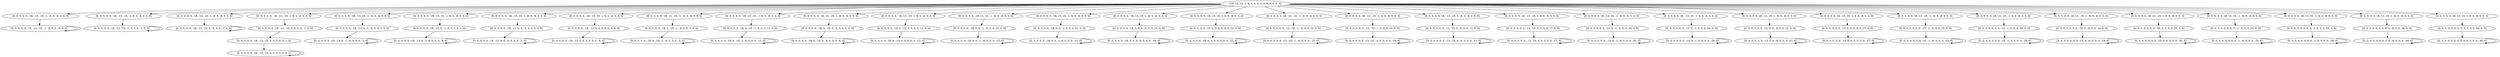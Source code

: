 digraph tree {
    "[18, 13, 10, 1, 6, 0, 0, 0, 0, 0, 8, 0, 0, 0, 0]";
    "[0, 0, 0, 0, 0, -18, -13, -10, -1, -6, 0, -8, 0, 0, 0]";
    "[0, 0, 0, 0, 0, -18, -13, -10, -1, -6, 0, 0, -8, 0, 0]";
    "[0, 0, 0, 0, 0, -18, -13, -10, -1, -6, 0, 0, -8, 0, 0]";
    "[0, 0, 0, 0, 0, -18, -13, -10, -1, 6, 0, -8, 0, 0, 0]";
    "[0, 0, 0, 0, 0, -18, -13, -10, -1, 0, 0, 0, -2, 0, 0]";
    "[0, 0, 0, 0, 0, -18, -13, -10, -1, 0, 0, 0, -2, 0, 0]";
    "[0, 0, 0, 0, 0, -18, -13, -10, 1, -6, 0, -8, 0, 0, 0]";
    "[0, 0, 0, 0, 0, -18, -13, -10, 0, -6, 0, 0, -7, 0, 0]";
    "[0, 0, 0, 0, 0, -18, -13, -10, 0, -6, 0, 0, -7, 0, 0]";
    "[0, 0, 0, 0, 0, -18, -13, -10, 1, 6, 0, -8, 0, 0, 0]";
    "[0, 0, 0, 0, 0, -18, -13, -10, 0, 0, 0, 0, -1, 0, 0]";
    "[0, 0, 0, 0, 0, -18, -13, -10, 0, 0, 0, 0, 0, 1, 0]";
    "[0, 0, 0, 0, 0, -18, -13, -10, 0, 0, 0, 0, 0, 0, 1]";
    "[0, 0, 0, 0, 0, -18, -13, -10, 0, 0, 0, 0, 0, 0, 1]";
    "[0, 0, 0, 0, 0, -18, -13, 10, -1, -6, 0, -8, 0, 0, 0]";
    "[0, 0, 0, 0, 0, -18, -13, 0, -1, -6, 0, 0, 2, 0, 0]";
    "[0, 0, 0, 0, 0, -18, -13, 0, -1, -6, 0, 0, 0, -2, 0]";
    "[0, 0, 0, 0, 0, -18, -13, 0, -1, -6, 0, 0, 0, -2, 0]";
    "[0, 0, 0, 0, 0, -18, -13, 10, -1, 6, 0, -8, 0, 0, 0]";
    "[0, 0, 0, 0, 0, -18, -13, 0, -1, 0, 0, 0, 8, 0, 0]";
    "[0, 0, 0, 0, 0, -18, -13, 0, -1, 0, 0, 0, 0, -8, 0]";
    "[0, 0, 0, 0, 0, -18, -13, 0, -1, 0, 0, 0, 0, -8, 0]";
    "[0, 0, 0, 0, 0, -18, -13, 10, 1, -6, 0, -8, 0, 0, 0]";
    "[0, 0, 0, 0, 0, -18, -13, 0, 0, -6, 0, 0, 3, 0, 0]";
    "[0, 0, 0, 0, 0, -18, -13, 0, 0, -6, 0, 0, 0, -3, 0]";
    "[0, 0, 0, 0, 0, -18, -13, 0, 0, -6, 0, 0, 0, -3, 0]";
    "[0, 0, 0, 0, 0, -18, -13, 10, 1, 6, 0, -8, 0, 0, 0]";
    "[0, 0, 0, 0, 0, -18, -13, 0, 0, 0, 0, 0, 9, 0, 0]";
    "[0, 0, 0, 0, 0, -18, -13, 0, 0, 0, 0, 0, 0, -9, 0]";
    "[0, 0, 0, 0, 0, -18, -13, 0, 0, 0, 0, 0, 0, -9, 0]";
    "[0, 0, 0, 0, 0, -18, 13, -10, -1, -6, 0, -8, 0, 0, 0]";
    "[0, 0, 0, 0, 0, -18, 0, -10, -1, -6, 0, 0, 5, 0, 0]";
    "[0, 0, 0, 0, 0, -18, 0, -10, -1, -6, 0, 0, 0, -5, 0]";
    "[0, 0, 0, 0, 0, -18, 0, -10, -1, -6, 0, 0, 0, -5, 0]";
    "[0, 0, 0, 0, 0, -18, 13, -10, -1, 6, 0, -8, 0, 0, 0]";
    "[0, 0, 0, 0, 0, -18, 0, -10, -1, 0, 0, 0, 11, 0, 0]";
    "[0, 0, 0, 0, 0, -18, 0, -10, -1, 0, 0, 0, 0, -11, 0]";
    "[0, 0, 0, 0, 0, -18, 0, -10, -1, 0, 0, 0, 0, -11, 0]";
    "[0, 0, 0, 0, 0, -18, 13, -10, 1, -6, 0, -8, 0, 0, 0]";
    "[0, 0, 0, 0, 0, -18, 0, -10, 0, -6, 0, 0, 6, 0, 0]";
    "[0, 0, 0, 0, 0, -18, 0, -10, 0, -6, 0, 0, 0, -6, 0]";
    "[0, 0, 0, 0, 0, -18, 0, -10, 0, -6, 0, 0, 0, -6, 0]";
    "[0, 0, 0, 0, 0, -18, 13, -10, 1, 6, 0, -8, 0, 0, 0]";
    "[0, 0, 0, 0, 0, -18, 0, -10, 0, 0, 0, 0, 12, 0, 0]";
    "[0, 0, 0, 0, 0, -18, 0, -10, 0, 0, 0, 0, 0, -12, 0]";
    "[0, 0, 0, 0, 0, -18, 0, -10, 0, 0, 0, 0, 0, -12, 0]";
    "[0, 0, 0, 0, 0, -18, 13, 10, -1, -6, 0, -8, 0, 0, 0]";
    "[0, 0, 0, 0, 0, -18, 0, 0, -1, -6, 0, 0, 15, 0, 0]";
    "[0, 0, 0, 0, 0, -18, 0, 0, -1, -6, 0, 0, 0, -15, 0]";
    "[0, 0, 0, 0, 0, -18, 0, 0, -1, -6, 0, 0, 0, -15, 0]";
    "[0, 0, 0, 0, 0, -18, 13, 10, -1, 6, 0, -8, 0, 0, 0]";
    "[0, 0, 0, 0, 0, -18, 0, 0, -1, 0, 0, 0, 21, 0, 0]";
    "[0, 0, 0, 0, 0, -18, 0, 0, -1, 0, 0, 0, 0, -21, 0]";
    "[0, 0, 0, 0, 0, -18, 0, 0, -1, 0, 0, 0, 0, -21, 0]";
    "[0, 0, 0, 0, 0, -18, 13, 10, 1, -6, 0, -8, 0, 0, 0]";
    "[0, 0, 0, 0, 0, -18, 0, 0, 0, -6, 0, 0, 16, 0, 0]";
    "[0, 0, 0, 0, 0, -18, 0, 0, 0, -6, 0, 0, 0, -16, 0]";
    "[0, 0, 0, 0, 0, -18, 0, 0, 0, -6, 0, 0, 0, -16, 0]";
    "[0, 0, 0, 0, 0, -18, 13, 10, 1, 6, 0, -8, 0, 0, 0]";
    "[0, 0, 0, 0, 0, -18, 0, 0, 0, 0, 0, 0, 22, 0, 0]";
    "[0, 0, 0, 0, 0, -18, 0, 0, 0, 0, 0, 0, 0, -22, 0]";
    "[0, 0, 0, 0, 0, -18, 0, 0, 0, 0, 0, 0, 0, -22, 0]";
    "[0, 0, 0, 0, 0, 18, -13, -10, -1, -6, 0, -8, 0, 0, 0]";
    "[0, 0, 0, 0, 0, 0, -13, -10, -1, -6, 0, 0, 10, 0, 0]";
    "[0, 0, 0, 0, 0, 0, -13, -10, -1, -6, 0, 0, 0, -10, 0]";
    "[0, 0, 0, 0, 0, 0, -13, -10, -1, -6, 0, 0, 0, -10, 0]";
    "[0, 0, 0, 0, 0, 18, -13, -10, -1, 6, 0, -8, 0, 0, 0]";
    "[0, 0, 0, 0, 0, 0, -13, -10, -1, 0, 0, 0, 16, 0, 0]";
    "[0, 0, 0, 0, 0, 0, -13, -10, -1, 0, 0, 0, 0, -16, 0]";
    "[0, 0, 0, 0, 0, 0, -13, -10, -1, 0, 0, 0, 0, -16, 0]";
    "[0, 0, 0, 0, 0, 18, -13, -10, 1, -6, 0, -8, 0, 0, 0]";
    "[0, 0, 0, 0, 0, 0, -13, -10, 0, -6, 0, 0, 11, 0, 0]";
    "[0, 0, 0, 0, 0, 0, -13, -10, 0, -6, 0, 0, 0, -11, 0]";
    "[0, 0, 0, 0, 0, 0, -13, -10, 0, -6, 0, 0, 0, -11, 0]";
    "[0, 0, 0, 0, 0, 18, -13, -10, 1, 6, 0, -8, 0, 0, 0]";
    "[0, 0, 0, 0, 0, 0, -13, -10, 0, 0, 0, 0, 17, 0, 0]";
    "[0, 0, 0, 0, 0, 0, -13, -10, 0, 0, 0, 0, 0, -17, 0]";
    "[0, 0, 0, 0, 0, 0, -13, -10, 0, 0, 0, 0, 0, -17, 0]";
    "[0, 0, 0, 0, 0, 18, -13, 10, -1, -6, 0, -8, 0, 0, 0]";
    "[0, 0, 0, 0, 0, 0, -13, 0, -1, -6, 0, 0, 20, 0, 0]";
    "[0, 0, 0, 0, 0, 0, -13, 0, -1, -6, 0, 0, 0, -20, 0]";
    "[0, 0, 0, 0, 0, 0, -13, 0, -1, -6, 0, 0, 0, -20, 0]";
    "[0, 0, 0, 0, 0, 18, -13, 10, -1, 6, 0, -8, 0, 0, 0]";
    "[0, 0, 0, 0, 0, 0, -13, 0, -1, 0, 0, 0, 26, 0, 0]";
    "[0, 0, 0, 0, 0, 0, -13, 0, -1, 0, 0, 0, 0, -26, 0]";
    "[0, 0, 0, 0, 0, 0, -13, 0, -1, 0, 0, 0, 0, -26, 0]";
    "[0, 0, 0, 0, 0, 18, -13, 10, 1, -6, 0, -8, 0, 0, 0]";
    "[0, 0, 0, 0, 0, 0, -13, 0, 0, -6, 0, 0, 21, 0, 0]";
    "[0, 0, 0, 0, 0, 0, -13, 0, 0, -6, 0, 0, 0, -21, 0]";
    "[0, 0, 0, 0, 0, 0, -13, 0, 0, -6, 0, 0, 0, -21, 0]";
    "[0, 0, 0, 0, 0, 18, -13, 10, 1, 6, 0, -8, 0, 0, 0]";
    "[0, 0, 0, 0, 0, 0, -13, 0, 0, 0, 0, 0, 27, 0, 0]";
    "[0, 0, 0, 0, 0, 0, -13, 0, 0, 0, 0, 0, 0, -27, 0]";
    "[0, 0, 0, 0, 0, 0, -13, 0, 0, 0, 0, 0, 0, -27, 0]";
    "[0, 0, 0, 0, 0, 18, 13, -10, -1, -6, 0, -8, 0, 0, 0]";
    "[0, 0, 0, 0, 0, 0, 0, -10, -1, -6, 0, 0, 23, 0, 0]";
    "[0, 0, 0, 0, 0, 0, 0, -10, -1, -6, 0, 0, 0, -23, 0]";
    "[0, 0, 0, 0, 0, 0, 0, -10, -1, -6, 0, 0, 0, -23, 0]";
    "[0, 0, 0, 0, 0, 18, 13, -10, -1, 6, 0, -8, 0, 0, 0]";
    "[0, 0, 0, 0, 0, 0, 0, -10, -1, 0, 0, 0, 29, 0, 0]";
    "[0, 0, 0, 0, 0, 0, 0, -10, -1, 0, 0, 0, 0, -29, 0]";
    "[0, 0, 0, 0, 0, 0, 0, -10, -1, 0, 0, 0, 0, -29, 0]";
    "[0, 0, 0, 0, 0, 18, 13, -10, 1, -6, 0, -8, 0, 0, 0]";
    "[0, 0, 0, 0, 0, 0, 0, -10, 0, -6, 0, 0, 24, 0, 0]";
    "[0, 0, 0, 0, 0, 0, 0, -10, 0, -6, 0, 0, 0, -24, 0]";
    "[0, 0, 0, 0, 0, 0, 0, -10, 0, -6, 0, 0, 0, -24, 0]";
    "[0, 0, 0, 0, 0, 18, 13, -10, 1, 6, 0, -8, 0, 0, 0]";
    "[0, 0, 0, 0, 0, 0, 0, -10, 0, 0, 0, 0, 30, 0, 0]";
    "[0, 0, 0, 0, 0, 0, 0, -10, 0, 0, 0, 0, 0, -30, 0]";
    "[0, 0, 0, 0, 0, 0, 0, -10, 0, 0, 0, 0, 0, -30, 0]";
    "[0, 0, 0, 0, 0, 18, 13, 10, -1, -6, 0, -8, 0, 0, 0]";
    "[0, 0, 0, 0, 0, 0, 0, 0, -1, -6, 0, 0, 33, 0, 0]";
    "[0, 0, 0, 0, 0, 0, 0, 0, -1, -6, 0, 0, 0, -33, 0]";
    "[0, 0, 0, 0, 0, 0, 0, 0, -1, -6, 0, 0, 0, -33, 0]";
    "[0, 0, 0, 0, 0, 18, 13, 10, -1, 6, 0, -8, 0, 0, 0]";
    "[0, 0, 0, 0, 0, 0, 0, 0, -1, 0, 0, 0, 39, 0, 0]";
    "[0, 0, 0, 0, 0, 0, 0, 0, -1, 0, 0, 0, 0, -39, 0]";
    "[0, 0, 0, 0, 0, 0, 0, 0, -1, 0, 0, 0, 0, -39, 0]";
    "[0, 0, 0, 0, 0, 18, 13, 10, 1, -6, 0, -8, 0, 0, 0]";
    "[0, 0, 0, 0, 0, 0, 0, 0, 0, -6, 0, 0, 34, 0, 0]";
    "[0, 0, 0, 0, 0, 0, 0, 0, 0, -6, 0, 0, 0, -34, 0]";
    "[0, 0, 0, 0, 0, 0, 0, 0, 0, -6, 0, 0, 0, -34, 0]";
    "[0, 0, 0, 0, 0, 18, 13, 10, 1, 6, 0, -8, 0, 0, 0]";
    "[0, 0, 0, 0, 0, 0, 0, 0, 0, 0, 0, 0, 40, 0, 0]";
    "[0, 0, 0, 0, 0, 0, 0, 0, 0, 0, 0, 0, 0, -40, 0]";
    "[0, 0, 0, 0, 0, 0, 0, 0, 0, 0, 0, 0, 0, -40, 0]";
    "[18, 13, 10, 1, 6, 0, 0, 0, 0, 0, 8, 0, 0, 0, 0]" -> "[0, 0, 0, 0, 0, -18, -13, -10, -1, -6, 0, -8, 0, 0, 0]";
    "[18, 13, 10, 1, 6, 0, 0, 0, 0, 0, 8, 0, 0, 0, 0]" -> "[0, 0, 0, 0, 0, -18, -13, -10, -1, 6, 0, -8, 0, 0, 0]";
    "[18, 13, 10, 1, 6, 0, 0, 0, 0, 0, 8, 0, 0, 0, 0]" -> "[0, 0, 0, 0, 0, -18, -13, -10, 1, -6, 0, -8, 0, 0, 0]";
    "[18, 13, 10, 1, 6, 0, 0, 0, 0, 0, 8, 0, 0, 0, 0]" -> "[0, 0, 0, 0, 0, -18, -13, -10, 1, 6, 0, -8, 0, 0, 0]";
    "[18, 13, 10, 1, 6, 0, 0, 0, 0, 0, 8, 0, 0, 0, 0]" -> "[0, 0, 0, 0, 0, -18, -13, 10, -1, -6, 0, -8, 0, 0, 0]";
    "[18, 13, 10, 1, 6, 0, 0, 0, 0, 0, 8, 0, 0, 0, 0]" -> "[0, 0, 0, 0, 0, -18, -13, 10, -1, 6, 0, -8, 0, 0, 0]";
    "[18, 13, 10, 1, 6, 0, 0, 0, 0, 0, 8, 0, 0, 0, 0]" -> "[0, 0, 0, 0, 0, -18, -13, 10, 1, -6, 0, -8, 0, 0, 0]";
    "[18, 13, 10, 1, 6, 0, 0, 0, 0, 0, 8, 0, 0, 0, 0]" -> "[0, 0, 0, 0, 0, -18, -13, 10, 1, 6, 0, -8, 0, 0, 0]";
    "[18, 13, 10, 1, 6, 0, 0, 0, 0, 0, 8, 0, 0, 0, 0]" -> "[0, 0, 0, 0, 0, -18, 13, -10, -1, -6, 0, -8, 0, 0, 0]";
    "[18, 13, 10, 1, 6, 0, 0, 0, 0, 0, 8, 0, 0, 0, 0]" -> "[0, 0, 0, 0, 0, -18, 13, -10, -1, 6, 0, -8, 0, 0, 0]";
    "[18, 13, 10, 1, 6, 0, 0, 0, 0, 0, 8, 0, 0, 0, 0]" -> "[0, 0, 0, 0, 0, -18, 13, -10, 1, -6, 0, -8, 0, 0, 0]";
    "[18, 13, 10, 1, 6, 0, 0, 0, 0, 0, 8, 0, 0, 0, 0]" -> "[0, 0, 0, 0, 0, -18, 13, -10, 1, 6, 0, -8, 0, 0, 0]";
    "[18, 13, 10, 1, 6, 0, 0, 0, 0, 0, 8, 0, 0, 0, 0]" -> "[0, 0, 0, 0, 0, -18, 13, 10, -1, -6, 0, -8, 0, 0, 0]";
    "[18, 13, 10, 1, 6, 0, 0, 0, 0, 0, 8, 0, 0, 0, 0]" -> "[0, 0, 0, 0, 0, -18, 13, 10, -1, 6, 0, -8, 0, 0, 0]";
    "[18, 13, 10, 1, 6, 0, 0, 0, 0, 0, 8, 0, 0, 0, 0]" -> "[0, 0, 0, 0, 0, -18, 13, 10, 1, -6, 0, -8, 0, 0, 0]";
    "[18, 13, 10, 1, 6, 0, 0, 0, 0, 0, 8, 0, 0, 0, 0]" -> "[0, 0, 0, 0, 0, -18, 13, 10, 1, 6, 0, -8, 0, 0, 0]";
    "[18, 13, 10, 1, 6, 0, 0, 0, 0, 0, 8, 0, 0, 0, 0]" -> "[0, 0, 0, 0, 0, 18, -13, -10, -1, -6, 0, -8, 0, 0, 0]";
    "[18, 13, 10, 1, 6, 0, 0, 0, 0, 0, 8, 0, 0, 0, 0]" -> "[0, 0, 0, 0, 0, 18, -13, -10, -1, 6, 0, -8, 0, 0, 0]";
    "[18, 13, 10, 1, 6, 0, 0, 0, 0, 0, 8, 0, 0, 0, 0]" -> "[0, 0, 0, 0, 0, 18, -13, -10, 1, -6, 0, -8, 0, 0, 0]";
    "[18, 13, 10, 1, 6, 0, 0, 0, 0, 0, 8, 0, 0, 0, 0]" -> "[0, 0, 0, 0, 0, 18, -13, -10, 1, 6, 0, -8, 0, 0, 0]";
    "[18, 13, 10, 1, 6, 0, 0, 0, 0, 0, 8, 0, 0, 0, 0]" -> "[0, 0, 0, 0, 0, 18, -13, 10, -1, -6, 0, -8, 0, 0, 0]";
    "[18, 13, 10, 1, 6, 0, 0, 0, 0, 0, 8, 0, 0, 0, 0]" -> "[0, 0, 0, 0, 0, 18, -13, 10, -1, 6, 0, -8, 0, 0, 0]";
    "[18, 13, 10, 1, 6, 0, 0, 0, 0, 0, 8, 0, 0, 0, 0]" -> "[0, 0, 0, 0, 0, 18, -13, 10, 1, -6, 0, -8, 0, 0, 0]";
    "[18, 13, 10, 1, 6, 0, 0, 0, 0, 0, 8, 0, 0, 0, 0]" -> "[0, 0, 0, 0, 0, 18, -13, 10, 1, 6, 0, -8, 0, 0, 0]";
    "[18, 13, 10, 1, 6, 0, 0, 0, 0, 0, 8, 0, 0, 0, 0]" -> "[0, 0, 0, 0, 0, 18, 13, -10, -1, -6, 0, -8, 0, 0, 0]";
    "[18, 13, 10, 1, 6, 0, 0, 0, 0, 0, 8, 0, 0, 0, 0]" -> "[0, 0, 0, 0, 0, 18, 13, -10, -1, 6, 0, -8, 0, 0, 0]";
    "[18, 13, 10, 1, 6, 0, 0, 0, 0, 0, 8, 0, 0, 0, 0]" -> "[0, 0, 0, 0, 0, 18, 13, -10, 1, -6, 0, -8, 0, 0, 0]";
    "[18, 13, 10, 1, 6, 0, 0, 0, 0, 0, 8, 0, 0, 0, 0]" -> "[0, 0, 0, 0, 0, 18, 13, -10, 1, 6, 0, -8, 0, 0, 0]";
    "[18, 13, 10, 1, 6, 0, 0, 0, 0, 0, 8, 0, 0, 0, 0]" -> "[0, 0, 0, 0, 0, 18, 13, 10, -1, -6, 0, -8, 0, 0, 0]";
    "[18, 13, 10, 1, 6, 0, 0, 0, 0, 0, 8, 0, 0, 0, 0]" -> "[0, 0, 0, 0, 0, 18, 13, 10, -1, 6, 0, -8, 0, 0, 0]";
    "[18, 13, 10, 1, 6, 0, 0, 0, 0, 0, 8, 0, 0, 0, 0]" -> "[0, 0, 0, 0, 0, 18, 13, 10, 1, -6, 0, -8, 0, 0, 0]";
    "[18, 13, 10, 1, 6, 0, 0, 0, 0, 0, 8, 0, 0, 0, 0]" -> "[0, 0, 0, 0, 0, 18, 13, 10, 1, 6, 0, -8, 0, 0, 0]";
    "[0, 0, 0, 0, 0, -18, -13, -10, -1, -6, 0, -8, 0, 0, 0]" -> "[0, 0, 0, 0, 0, -18, -13, -10, -1, -6, 0, 0, -8, 0, 0]";
    "[0, 0, 0, 0, 0, -18, -13, -10, -1, -6, 0, 0, -8, 0, 0]" -> "[0, 0, 0, 0, 0, -18, -13, -10, -1, -6, 0, 0, -8, 0, 0]";
    "[0, 0, 0, 0, 0, -18, -13, -10, -1, 6, 0, -8, 0, 0, 0]" -> "[0, 0, 0, 0, 0, -18, -13, -10, -1, 0, 0, 0, -2, 0, 0]";
    "[0, 0, 0, 0, 0, -18, -13, -10, -1, 0, 0, 0, -2, 0, 0]" -> "[0, 0, 0, 0, 0, -18, -13, -10, -1, 0, 0, 0, -2, 0, 0]";
    "[0, 0, 0, 0, 0, -18, -13, -10, 1, -6, 0, -8, 0, 0, 0]" -> "[0, 0, 0, 0, 0, -18, -13, -10, 0, -6, 0, 0, -7, 0, 0]";
    "[0, 0, 0, 0, 0, -18, -13, -10, 0, -6, 0, 0, -7, 0, 0]" -> "[0, 0, 0, 0, 0, -18, -13, -10, 0, -6, 0, 0, -7, 0, 0]";
    "[0, 0, 0, 0, 0, -18, -13, -10, 1, 6, 0, -8, 0, 0, 0]" -> "[0, 0, 0, 0, 0, -18, -13, -10, 0, 0, 0, 0, -1, 0, 0]";
    "[0, 0, 0, 0, 0, -18, -13, -10, 0, 0, 0, 0, -1, 0, 0]" -> "[0, 0, 0, 0, 0, -18, -13, -10, 0, 0, 0, 0, 0, 1, 0]";
    "[0, 0, 0, 0, 0, -18, -13, -10, 0, 0, 0, 0, 0, 1, 0]" -> "[0, 0, 0, 0, 0, -18, -13, -10, 0, 0, 0, 0, 0, 0, 1]";
    "[0, 0, 0, 0, 0, -18, -13, -10, 0, 0, 0, 0, 0, 0, 1]" -> "[0, 0, 0, 0, 0, -18, -13, -10, 0, 0, 0, 0, 0, 0, 1]";
    "[0, 0, 0, 0, 0, -18, -13, 10, -1, -6, 0, -8, 0, 0, 0]" -> "[0, 0, 0, 0, 0, -18, -13, 0, -1, -6, 0, 0, 2, 0, 0]";
    "[0, 0, 0, 0, 0, -18, -13, 0, -1, -6, 0, 0, 2, 0, 0]" -> "[0, 0, 0, 0, 0, -18, -13, 0, -1, -6, 0, 0, 0, -2, 0]";
    "[0, 0, 0, 0, 0, -18, -13, 0, -1, -6, 0, 0, 0, -2, 0]" -> "[0, 0, 0, 0, 0, -18, -13, 0, -1, -6, 0, 0, 0, -2, 0]";
    "[0, 0, 0, 0, 0, -18, -13, 10, -1, 6, 0, -8, 0, 0, 0]" -> "[0, 0, 0, 0, 0, -18, -13, 0, -1, 0, 0, 0, 8, 0, 0]";
    "[0, 0, 0, 0, 0, -18, -13, 0, -1, 0, 0, 0, 8, 0, 0]" -> "[0, 0, 0, 0, 0, -18, -13, 0, -1, 0, 0, 0, 0, -8, 0]";
    "[0, 0, 0, 0, 0, -18, -13, 0, -1, 0, 0, 0, 0, -8, 0]" -> "[0, 0, 0, 0, 0, -18, -13, 0, -1, 0, 0, 0, 0, -8, 0]";
    "[0, 0, 0, 0, 0, -18, -13, 10, 1, -6, 0, -8, 0, 0, 0]" -> "[0, 0, 0, 0, 0, -18, -13, 0, 0, -6, 0, 0, 3, 0, 0]";
    "[0, 0, 0, 0, 0, -18, -13, 0, 0, -6, 0, 0, 3, 0, 0]" -> "[0, 0, 0, 0, 0, -18, -13, 0, 0, -6, 0, 0, 0, -3, 0]";
    "[0, 0, 0, 0, 0, -18, -13, 0, 0, -6, 0, 0, 0, -3, 0]" -> "[0, 0, 0, 0, 0, -18, -13, 0, 0, -6, 0, 0, 0, -3, 0]";
    "[0, 0, 0, 0, 0, -18, -13, 10, 1, 6, 0, -8, 0, 0, 0]" -> "[0, 0, 0, 0, 0, -18, -13, 0, 0, 0, 0, 0, 9, 0, 0]";
    "[0, 0, 0, 0, 0, -18, -13, 0, 0, 0, 0, 0, 9, 0, 0]" -> "[0, 0, 0, 0, 0, -18, -13, 0, 0, 0, 0, 0, 0, -9, 0]";
    "[0, 0, 0, 0, 0, -18, -13, 0, 0, 0, 0, 0, 0, -9, 0]" -> "[0, 0, 0, 0, 0, -18, -13, 0, 0, 0, 0, 0, 0, -9, 0]";
    "[0, 0, 0, 0, 0, -18, 13, -10, -1, -6, 0, -8, 0, 0, 0]" -> "[0, 0, 0, 0, 0, -18, 0, -10, -1, -6, 0, 0, 5, 0, 0]";
    "[0, 0, 0, 0, 0, -18, 0, -10, -1, -6, 0, 0, 5, 0, 0]" -> "[0, 0, 0, 0, 0, -18, 0, -10, -1, -6, 0, 0, 0, -5, 0]";
    "[0, 0, 0, 0, 0, -18, 0, -10, -1, -6, 0, 0, 0, -5, 0]" -> "[0, 0, 0, 0, 0, -18, 0, -10, -1, -6, 0, 0, 0, -5, 0]";
    "[0, 0, 0, 0, 0, -18, 13, -10, -1, 6, 0, -8, 0, 0, 0]" -> "[0, 0, 0, 0, 0, -18, 0, -10, -1, 0, 0, 0, 11, 0, 0]";
    "[0, 0, 0, 0, 0, -18, 0, -10, -1, 0, 0, 0, 11, 0, 0]" -> "[0, 0, 0, 0, 0, -18, 0, -10, -1, 0, 0, 0, 0, -11, 0]";
    "[0, 0, 0, 0, 0, -18, 0, -10, -1, 0, 0, 0, 0, -11, 0]" -> "[0, 0, 0, 0, 0, -18, 0, -10, -1, 0, 0, 0, 0, -11, 0]";
    "[0, 0, 0, 0, 0, -18, 13, -10, 1, -6, 0, -8, 0, 0, 0]" -> "[0, 0, 0, 0, 0, -18, 0, -10, 0, -6, 0, 0, 6, 0, 0]";
    "[0, 0, 0, 0, 0, -18, 0, -10, 0, -6, 0, 0, 6, 0, 0]" -> "[0, 0, 0, 0, 0, -18, 0, -10, 0, -6, 0, 0, 0, -6, 0]";
    "[0, 0, 0, 0, 0, -18, 0, -10, 0, -6, 0, 0, 0, -6, 0]" -> "[0, 0, 0, 0, 0, -18, 0, -10, 0, -6, 0, 0, 0, -6, 0]";
    "[0, 0, 0, 0, 0, -18, 13, -10, 1, 6, 0, -8, 0, 0, 0]" -> "[0, 0, 0, 0, 0, -18, 0, -10, 0, 0, 0, 0, 12, 0, 0]";
    "[0, 0, 0, 0, 0, -18, 0, -10, 0, 0, 0, 0, 12, 0, 0]" -> "[0, 0, 0, 0, 0, -18, 0, -10, 0, 0, 0, 0, 0, -12, 0]";
    "[0, 0, 0, 0, 0, -18, 0, -10, 0, 0, 0, 0, 0, -12, 0]" -> "[0, 0, 0, 0, 0, -18, 0, -10, 0, 0, 0, 0, 0, -12, 0]";
    "[0, 0, 0, 0, 0, -18, 13, 10, -1, -6, 0, -8, 0, 0, 0]" -> "[0, 0, 0, 0, 0, -18, 0, 0, -1, -6, 0, 0, 15, 0, 0]";
    "[0, 0, 0, 0, 0, -18, 0, 0, -1, -6, 0, 0, 15, 0, 0]" -> "[0, 0, 0, 0, 0, -18, 0, 0, -1, -6, 0, 0, 0, -15, 0]";
    "[0, 0, 0, 0, 0, -18, 0, 0, -1, -6, 0, 0, 0, -15, 0]" -> "[0, 0, 0, 0, 0, -18, 0, 0, -1, -6, 0, 0, 0, -15, 0]";
    "[0, 0, 0, 0, 0, -18, 13, 10, -1, 6, 0, -8, 0, 0, 0]" -> "[0, 0, 0, 0, 0, -18, 0, 0, -1, 0, 0, 0, 21, 0, 0]";
    "[0, 0, 0, 0, 0, -18, 0, 0, -1, 0, 0, 0, 21, 0, 0]" -> "[0, 0, 0, 0, 0, -18, 0, 0, -1, 0, 0, 0, 0, -21, 0]";
    "[0, 0, 0, 0, 0, -18, 0, 0, -1, 0, 0, 0, 0, -21, 0]" -> "[0, 0, 0, 0, 0, -18, 0, 0, -1, 0, 0, 0, 0, -21, 0]";
    "[0, 0, 0, 0, 0, -18, 13, 10, 1, -6, 0, -8, 0, 0, 0]" -> "[0, 0, 0, 0, 0, -18, 0, 0, 0, -6, 0, 0, 16, 0, 0]";
    "[0, 0, 0, 0, 0, -18, 0, 0, 0, -6, 0, 0, 16, 0, 0]" -> "[0, 0, 0, 0, 0, -18, 0, 0, 0, -6, 0, 0, 0, -16, 0]";
    "[0, 0, 0, 0, 0, -18, 0, 0, 0, -6, 0, 0, 0, -16, 0]" -> "[0, 0, 0, 0, 0, -18, 0, 0, 0, -6, 0, 0, 0, -16, 0]";
    "[0, 0, 0, 0, 0, -18, 13, 10, 1, 6, 0, -8, 0, 0, 0]" -> "[0, 0, 0, 0, 0, -18, 0, 0, 0, 0, 0, 0, 22, 0, 0]";
    "[0, 0, 0, 0, 0, -18, 0, 0, 0, 0, 0, 0, 22, 0, 0]" -> "[0, 0, 0, 0, 0, -18, 0, 0, 0, 0, 0, 0, 0, -22, 0]";
    "[0, 0, 0, 0, 0, -18, 0, 0, 0, 0, 0, 0, 0, -22, 0]" -> "[0, 0, 0, 0, 0, -18, 0, 0, 0, 0, 0, 0, 0, -22, 0]";
    "[0, 0, 0, 0, 0, 18, -13, -10, -1, -6, 0, -8, 0, 0, 0]" -> "[0, 0, 0, 0, 0, 0, -13, -10, -1, -6, 0, 0, 10, 0, 0]";
    "[0, 0, 0, 0, 0, 0, -13, -10, -1, -6, 0, 0, 10, 0, 0]" -> "[0, 0, 0, 0, 0, 0, -13, -10, -1, -6, 0, 0, 0, -10, 0]";
    "[0, 0, 0, 0, 0, 0, -13, -10, -1, -6, 0, 0, 0, -10, 0]" -> "[0, 0, 0, 0, 0, 0, -13, -10, -1, -6, 0, 0, 0, -10, 0]";
    "[0, 0, 0, 0, 0, 18, -13, -10, -1, 6, 0, -8, 0, 0, 0]" -> "[0, 0, 0, 0, 0, 0, -13, -10, -1, 0, 0, 0, 16, 0, 0]";
    "[0, 0, 0, 0, 0, 0, -13, -10, -1, 0, 0, 0, 16, 0, 0]" -> "[0, 0, 0, 0, 0, 0, -13, -10, -1, 0, 0, 0, 0, -16, 0]";
    "[0, 0, 0, 0, 0, 0, -13, -10, -1, 0, 0, 0, 0, -16, 0]" -> "[0, 0, 0, 0, 0, 0, -13, -10, -1, 0, 0, 0, 0, -16, 0]";
    "[0, 0, 0, 0, 0, 18, -13, -10, 1, -6, 0, -8, 0, 0, 0]" -> "[0, 0, 0, 0, 0, 0, -13, -10, 0, -6, 0, 0, 11, 0, 0]";
    "[0, 0, 0, 0, 0, 0, -13, -10, 0, -6, 0, 0, 11, 0, 0]" -> "[0, 0, 0, 0, 0, 0, -13, -10, 0, -6, 0, 0, 0, -11, 0]";
    "[0, 0, 0, 0, 0, 0, -13, -10, 0, -6, 0, 0, 0, -11, 0]" -> "[0, 0, 0, 0, 0, 0, -13, -10, 0, -6, 0, 0, 0, -11, 0]";
    "[0, 0, 0, 0, 0, 18, -13, -10, 1, 6, 0, -8, 0, 0, 0]" -> "[0, 0, 0, 0, 0, 0, -13, -10, 0, 0, 0, 0, 17, 0, 0]";
    "[0, 0, 0, 0, 0, 0, -13, -10, 0, 0, 0, 0, 17, 0, 0]" -> "[0, 0, 0, 0, 0, 0, -13, -10, 0, 0, 0, 0, 0, -17, 0]";
    "[0, 0, 0, 0, 0, 0, -13, -10, 0, 0, 0, 0, 0, -17, 0]" -> "[0, 0, 0, 0, 0, 0, -13, -10, 0, 0, 0, 0, 0, -17, 0]";
    "[0, 0, 0, 0, 0, 18, -13, 10, -1, -6, 0, -8, 0, 0, 0]" -> "[0, 0, 0, 0, 0, 0, -13, 0, -1, -6, 0, 0, 20, 0, 0]";
    "[0, 0, 0, 0, 0, 0, -13, 0, -1, -6, 0, 0, 20, 0, 0]" -> "[0, 0, 0, 0, 0, 0, -13, 0, -1, -6, 0, 0, 0, -20, 0]";
    "[0, 0, 0, 0, 0, 0, -13, 0, -1, -6, 0, 0, 0, -20, 0]" -> "[0, 0, 0, 0, 0, 0, -13, 0, -1, -6, 0, 0, 0, -20, 0]";
    "[0, 0, 0, 0, 0, 18, -13, 10, -1, 6, 0, -8, 0, 0, 0]" -> "[0, 0, 0, 0, 0, 0, -13, 0, -1, 0, 0, 0, 26, 0, 0]";
    "[0, 0, 0, 0, 0, 0, -13, 0, -1, 0, 0, 0, 26, 0, 0]" -> "[0, 0, 0, 0, 0, 0, -13, 0, -1, 0, 0, 0, 0, -26, 0]";
    "[0, 0, 0, 0, 0, 0, -13, 0, -1, 0, 0, 0, 0, -26, 0]" -> "[0, 0, 0, 0, 0, 0, -13, 0, -1, 0, 0, 0, 0, -26, 0]";
    "[0, 0, 0, 0, 0, 18, -13, 10, 1, -6, 0, -8, 0, 0, 0]" -> "[0, 0, 0, 0, 0, 0, -13, 0, 0, -6, 0, 0, 21, 0, 0]";
    "[0, 0, 0, 0, 0, 0, -13, 0, 0, -6, 0, 0, 21, 0, 0]" -> "[0, 0, 0, 0, 0, 0, -13, 0, 0, -6, 0, 0, 0, -21, 0]";
    "[0, 0, 0, 0, 0, 0, -13, 0, 0, -6, 0, 0, 0, -21, 0]" -> "[0, 0, 0, 0, 0, 0, -13, 0, 0, -6, 0, 0, 0, -21, 0]";
    "[0, 0, 0, 0, 0, 18, -13, 10, 1, 6, 0, -8, 0, 0, 0]" -> "[0, 0, 0, 0, 0, 0, -13, 0, 0, 0, 0, 0, 27, 0, 0]";
    "[0, 0, 0, 0, 0, 0, -13, 0, 0, 0, 0, 0, 27, 0, 0]" -> "[0, 0, 0, 0, 0, 0, -13, 0, 0, 0, 0, 0, 0, -27, 0]";
    "[0, 0, 0, 0, 0, 0, -13, 0, 0, 0, 0, 0, 0, -27, 0]" -> "[0, 0, 0, 0, 0, 0, -13, 0, 0, 0, 0, 0, 0, -27, 0]";
    "[0, 0, 0, 0, 0, 18, 13, -10, -1, -6, 0, -8, 0, 0, 0]" -> "[0, 0, 0, 0, 0, 0, 0, -10, -1, -6, 0, 0, 23, 0, 0]";
    "[0, 0, 0, 0, 0, 0, 0, -10, -1, -6, 0, 0, 23, 0, 0]" -> "[0, 0, 0, 0, 0, 0, 0, -10, -1, -6, 0, 0, 0, -23, 0]";
    "[0, 0, 0, 0, 0, 0, 0, -10, -1, -6, 0, 0, 0, -23, 0]" -> "[0, 0, 0, 0, 0, 0, 0, -10, -1, -6, 0, 0, 0, -23, 0]";
    "[0, 0, 0, 0, 0, 18, 13, -10, -1, 6, 0, -8, 0, 0, 0]" -> "[0, 0, 0, 0, 0, 0, 0, -10, -1, 0, 0, 0, 29, 0, 0]";
    "[0, 0, 0, 0, 0, 0, 0, -10, -1, 0, 0, 0, 29, 0, 0]" -> "[0, 0, 0, 0, 0, 0, 0, -10, -1, 0, 0, 0, 0, -29, 0]";
    "[0, 0, 0, 0, 0, 0, 0, -10, -1, 0, 0, 0, 0, -29, 0]" -> "[0, 0, 0, 0, 0, 0, 0, -10, -1, 0, 0, 0, 0, -29, 0]";
    "[0, 0, 0, 0, 0, 18, 13, -10, 1, -6, 0, -8, 0, 0, 0]" -> "[0, 0, 0, 0, 0, 0, 0, -10, 0, -6, 0, 0, 24, 0, 0]";
    "[0, 0, 0, 0, 0, 0, 0, -10, 0, -6, 0, 0, 24, 0, 0]" -> "[0, 0, 0, 0, 0, 0, 0, -10, 0, -6, 0, 0, 0, -24, 0]";
    "[0, 0, 0, 0, 0, 0, 0, -10, 0, -6, 0, 0, 0, -24, 0]" -> "[0, 0, 0, 0, 0, 0, 0, -10, 0, -6, 0, 0, 0, -24, 0]";
    "[0, 0, 0, 0, 0, 18, 13, -10, 1, 6, 0, -8, 0, 0, 0]" -> "[0, 0, 0, 0, 0, 0, 0, -10, 0, 0, 0, 0, 30, 0, 0]";
    "[0, 0, 0, 0, 0, 0, 0, -10, 0, 0, 0, 0, 30, 0, 0]" -> "[0, 0, 0, 0, 0, 0, 0, -10, 0, 0, 0, 0, 0, -30, 0]";
    "[0, 0, 0, 0, 0, 0, 0, -10, 0, 0, 0, 0, 0, -30, 0]" -> "[0, 0, 0, 0, 0, 0, 0, -10, 0, 0, 0, 0, 0, -30, 0]";
    "[0, 0, 0, 0, 0, 18, 13, 10, -1, -6, 0, -8, 0, 0, 0]" -> "[0, 0, 0, 0, 0, 0, 0, 0, -1, -6, 0, 0, 33, 0, 0]";
    "[0, 0, 0, 0, 0, 0, 0, 0, -1, -6, 0, 0, 33, 0, 0]" -> "[0, 0, 0, 0, 0, 0, 0, 0, -1, -6, 0, 0, 0, -33, 0]";
    "[0, 0, 0, 0, 0, 0, 0, 0, -1, -6, 0, 0, 0, -33, 0]" -> "[0, 0, 0, 0, 0, 0, 0, 0, -1, -6, 0, 0, 0, -33, 0]";
    "[0, 0, 0, 0, 0, 18, 13, 10, -1, 6, 0, -8, 0, 0, 0]" -> "[0, 0, 0, 0, 0, 0, 0, 0, -1, 0, 0, 0, 39, 0, 0]";
    "[0, 0, 0, 0, 0, 0, 0, 0, -1, 0, 0, 0, 39, 0, 0]" -> "[0, 0, 0, 0, 0, 0, 0, 0, -1, 0, 0, 0, 0, -39, 0]";
    "[0, 0, 0, 0, 0, 0, 0, 0, -1, 0, 0, 0, 0, -39, 0]" -> "[0, 0, 0, 0, 0, 0, 0, 0, -1, 0, 0, 0, 0, -39, 0]";
    "[0, 0, 0, 0, 0, 18, 13, 10, 1, -6, 0, -8, 0, 0, 0]" -> "[0, 0, 0, 0, 0, 0, 0, 0, 0, -6, 0, 0, 34, 0, 0]";
    "[0, 0, 0, 0, 0, 0, 0, 0, 0, -6, 0, 0, 34, 0, 0]" -> "[0, 0, 0, 0, 0, 0, 0, 0, 0, -6, 0, 0, 0, -34, 0]";
    "[0, 0, 0, 0, 0, 0, 0, 0, 0, -6, 0, 0, 0, -34, 0]" -> "[0, 0, 0, 0, 0, 0, 0, 0, 0, -6, 0, 0, 0, -34, 0]";
    "[0, 0, 0, 0, 0, 18, 13, 10, 1, 6, 0, -8, 0, 0, 0]" -> "[0, 0, 0, 0, 0, 0, 0, 0, 0, 0, 0, 0, 40, 0, 0]";
    "[0, 0, 0, 0, 0, 0, 0, 0, 0, 0, 0, 0, 40, 0, 0]" -> "[0, 0, 0, 0, 0, 0, 0, 0, 0, 0, 0, 0, 0, -40, 0]";
    "[0, 0, 0, 0, 0, 0, 0, 0, 0, 0, 0, 0, 0, -40, 0]" -> "[0, 0, 0, 0, 0, 0, 0, 0, 0, 0, 0, 0, 0, -40, 0]";
}
